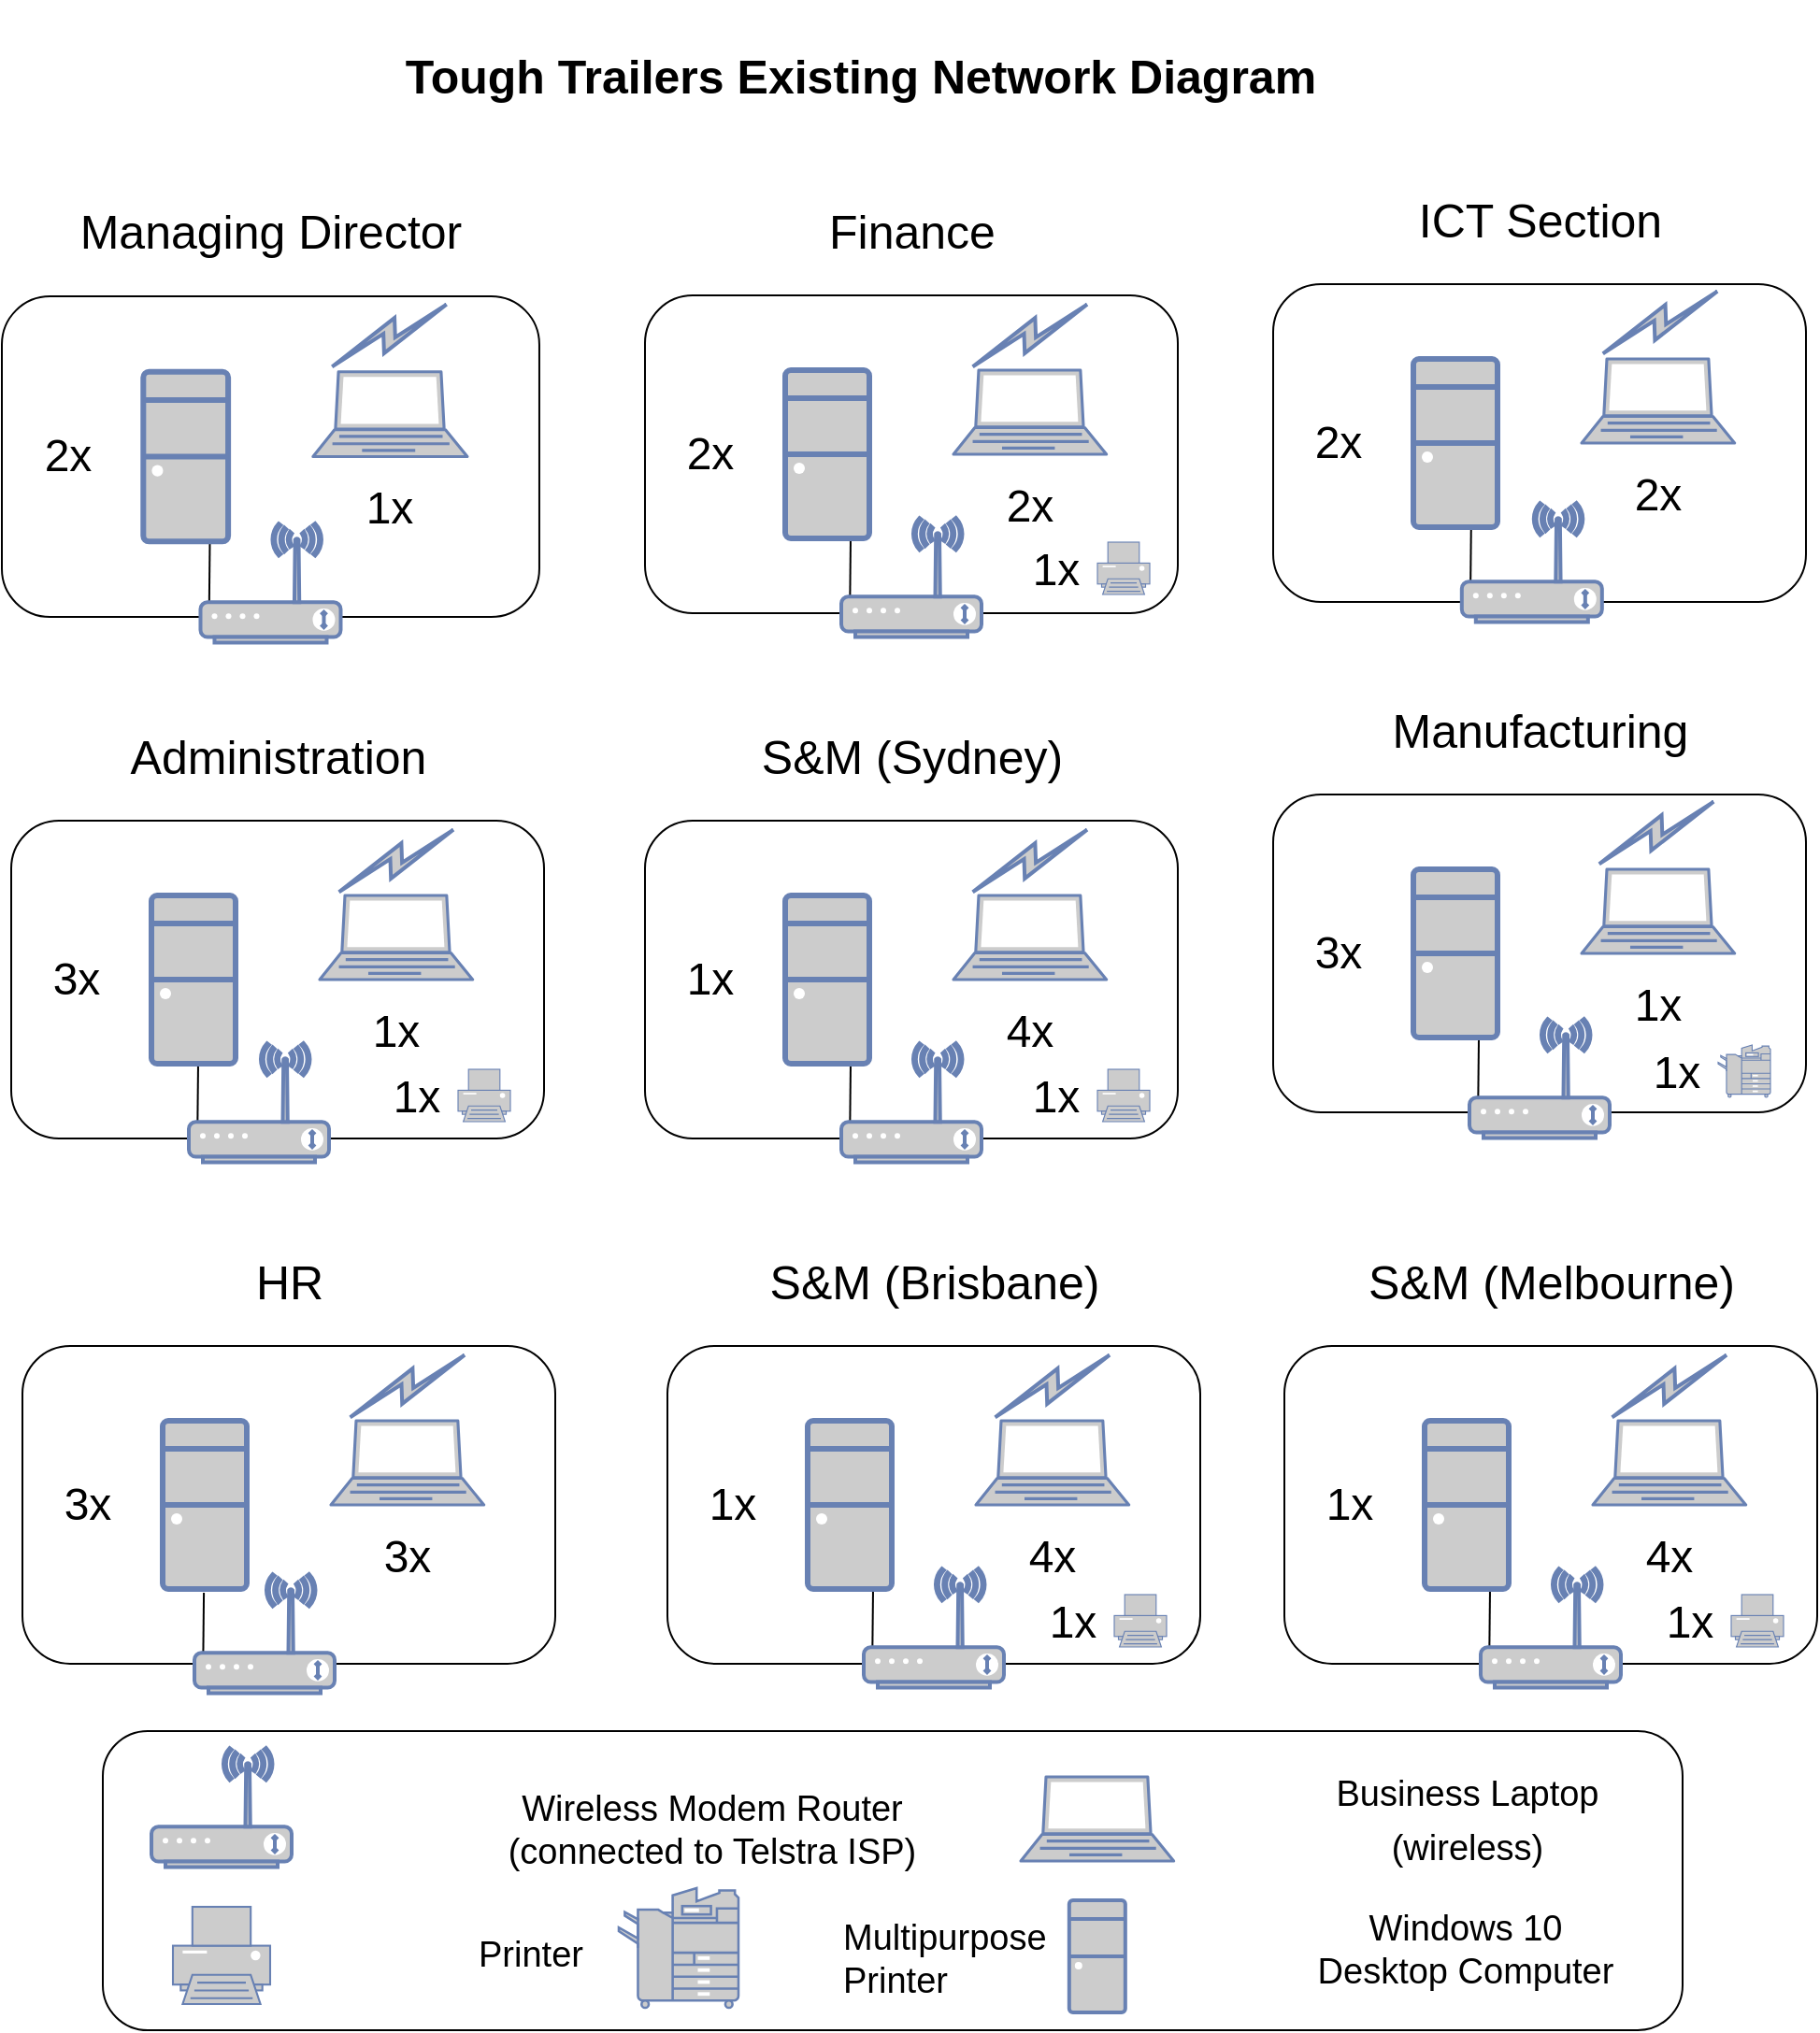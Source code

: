 <mxfile version="20.3.7" type="github">
  <diagram id="6lENHsLfKsi6gzG-csDv" name="Page-1">
    <mxGraphModel dx="1170" dy="746" grid="0" gridSize="10" guides="1" tooltips="1" connect="1" arrows="1" fold="1" page="1" pageScale="1" pageWidth="850" pageHeight="1100" math="0" shadow="0">
      <root>
        <mxCell id="0" />
        <mxCell id="1" parent="0" />
        <mxCell id="FU7Yq_JdQGh8Oxi3G6t7-1" value="&lt;font style=&quot;font-size: 25px;&quot;&gt;&lt;b&gt;&lt;font style=&quot;font-size: 25px;&quot;&gt;Tough Trailers Existing Network Diagram&lt;/font&gt;&lt;/b&gt;&lt;/font&gt;" style="text;html=1;strokeColor=none;fillColor=none;align=center;verticalAlign=middle;whiteSpace=wrap;rounded=0;" vertex="1" parent="1">
          <mxGeometry x="232" y="12" width="511" height="80" as="geometry" />
        </mxCell>
        <mxCell id="FU7Yq_JdQGh8Oxi3G6t7-23" value="" style="group" vertex="1" connectable="0" parent="1">
          <mxGeometry x="28" y="110" width="287.48" height="245.75" as="geometry" />
        </mxCell>
        <mxCell id="FU7Yq_JdQGh8Oxi3G6t7-2" value="" style="rounded=1;whiteSpace=wrap;html=1;fontSize=14;" vertex="1" parent="FU7Yq_JdQGh8Oxi3G6t7-23">
          <mxGeometry y="60.522" width="287.48" height="171.478" as="geometry" />
        </mxCell>
        <mxCell id="FU7Yq_JdQGh8Oxi3G6t7-133" value="" style="html=1;outlineConnect=0;fillColor=#CCCCCC;strokeColor=#6881B3;gradientColor=none;gradientDirection=north;strokeWidth=2;shape=mxgraph.networks.comm_link_edge;html=1;rounded=0;fontFamily=Helvetica;fontSize=19;" edge="1" parent="FU7Yq_JdQGh8Oxi3G6t7-2">
          <mxGeometry width="100" height="100" relative="1" as="geometry">
            <mxPoint x="173.24" y="39.478" as="sourcePoint" />
            <mxPoint x="241.24" y="2.478" as="targetPoint" />
          </mxGeometry>
        </mxCell>
        <mxCell id="FU7Yq_JdQGh8Oxi3G6t7-3" value="&lt;font style=&quot;font-size: 25px;&quot;&gt;Managing Director&lt;/font&gt;" style="text;html=1;strokeColor=none;fillColor=none;align=center;verticalAlign=middle;whiteSpace=wrap;rounded=0;fontSize=14;" vertex="1" parent="FU7Yq_JdQGh8Oxi3G6t7-23">
          <mxGeometry x="37.826" width="211.827" height="50.435" as="geometry" />
        </mxCell>
        <mxCell id="FU7Yq_JdQGh8Oxi3G6t7-15" value="" style="fontColor=#0066CC;verticalAlign=top;verticalLabelPosition=bottom;labelPosition=center;align=center;html=1;outlineConnect=0;fillColor=#CCCCCC;strokeColor=#6881B3;gradientColor=none;gradientDirection=north;strokeWidth=2;shape=mxgraph.networks.laptop;rounded=1;fontSize=24;" vertex="1" parent="FU7Yq_JdQGh8Oxi3G6t7-23">
          <mxGeometry x="166.436" y="100.87" width="82.532" height="45.391" as="geometry" />
        </mxCell>
        <mxCell id="FU7Yq_JdQGh8Oxi3G6t7-18" value="&lt;font style=&quot;font-size: 24px;&quot;&gt;2x&lt;/font&gt;" style="text;html=1;strokeColor=none;fillColor=none;align=center;verticalAlign=middle;whiteSpace=wrap;rounded=0;fontFamily=Helvetica;fontSize=17;" vertex="1" parent="FU7Yq_JdQGh8Oxi3G6t7-23">
          <mxGeometry x="5.044" y="131.13" width="60.522" height="30.261" as="geometry" />
        </mxCell>
        <mxCell id="FU7Yq_JdQGh8Oxi3G6t7-21" value="1x" style="text;html=1;strokeColor=none;fillColor=none;align=center;verticalAlign=middle;whiteSpace=wrap;rounded=0;fontFamily=Helvetica;fontSize=24;" vertex="1" parent="FU7Yq_JdQGh8Oxi3G6t7-23">
          <mxGeometry x="177.441" y="158.87" width="60.522" height="30.261" as="geometry" />
        </mxCell>
        <mxCell id="FU7Yq_JdQGh8Oxi3G6t7-121" value="" style="endArrow=none;html=1;rounded=0;fontFamily=Helvetica;fontSize=19;entryX=0.339;entryY=1.008;entryDx=0;entryDy=0;entryPerimeter=0;" edge="1" parent="FU7Yq_JdQGh8Oxi3G6t7-23">
          <mxGeometry width="50" height="50" relative="1" as="geometry">
            <mxPoint x="111.279" y="189" as="sourcePoint" />
            <mxPoint x="110.855" y="230.36" as="targetPoint" />
          </mxGeometry>
        </mxCell>
        <mxCell id="FU7Yq_JdQGh8Oxi3G6t7-16" value="" style="fontColor=#0066CC;verticalAlign=top;verticalLabelPosition=bottom;labelPosition=center;align=center;html=1;outlineConnect=0;fillColor=#CCCCCC;strokeColor=#6881B3;gradientColor=none;gradientDirection=north;strokeWidth=2;shape=mxgraph.networks.desktop_pc;rounded=1;fontSize=24;" vertex="1" parent="FU7Yq_JdQGh8Oxi3G6t7-23">
          <mxGeometry x="75.653" y="100.87" width="45.392" height="90.783" as="geometry" />
        </mxCell>
        <mxCell id="FU7Yq_JdQGh8Oxi3G6t7-122" value="" style="fontColor=#0066CC;verticalAlign=top;verticalLabelPosition=bottom;labelPosition=center;align=center;html=1;outlineConnect=0;fillColor=#CCCCCC;strokeColor=#6881B3;gradientColor=none;gradientDirection=north;strokeWidth=2;shape=mxgraph.networks.wireless_modem;rounded=1;fontFamily=Helvetica;fontSize=19;" vertex="1" parent="FU7Yq_JdQGh8Oxi3G6t7-23">
          <mxGeometry x="106.24" y="182" width="75" height="63.75" as="geometry" />
        </mxCell>
        <mxCell id="FU7Yq_JdQGh8Oxi3G6t7-24" value="" style="group" vertex="1" connectable="0" parent="1">
          <mxGeometry x="708" y="104" width="285" height="242.75" as="geometry" />
        </mxCell>
        <mxCell id="FU7Yq_JdQGh8Oxi3G6t7-26" value="&lt;font style=&quot;font-size: 25px;&quot;&gt;ICT Section&lt;/font&gt;" style="text;html=1;strokeColor=none;fillColor=none;align=center;verticalAlign=middle;whiteSpace=wrap;rounded=0;fontSize=14;" vertex="1" parent="FU7Yq_JdQGh8Oxi3G6t7-24">
          <mxGeometry x="37.5" width="210" height="50" as="geometry" />
        </mxCell>
        <mxCell id="FU7Yq_JdQGh8Oxi3G6t7-134" value="" style="group" vertex="1" connectable="0" parent="FU7Yq_JdQGh8Oxi3G6t7-24">
          <mxGeometry y="60" width="285" height="180.75" as="geometry" />
        </mxCell>
        <mxCell id="FU7Yq_JdQGh8Oxi3G6t7-25" value="" style="rounded=1;whiteSpace=wrap;html=1;fontSize=14;" vertex="1" parent="FU7Yq_JdQGh8Oxi3G6t7-134">
          <mxGeometry width="285" height="170" as="geometry" />
        </mxCell>
        <mxCell id="FU7Yq_JdQGh8Oxi3G6t7-128" value="" style="html=1;outlineConnect=0;fillColor=#CCCCCC;strokeColor=#6881B3;gradientColor=none;gradientDirection=north;strokeWidth=2;shape=mxgraph.networks.comm_link_edge;html=1;rounded=0;fontFamily=Helvetica;fontSize=19;" edge="1" parent="FU7Yq_JdQGh8Oxi3G6t7-25">
          <mxGeometry width="100" height="100" relative="1" as="geometry">
            <mxPoint x="173.0" y="39" as="sourcePoint" />
            <mxPoint x="241.0" y="2" as="targetPoint" />
          </mxGeometry>
        </mxCell>
        <mxCell id="FU7Yq_JdQGh8Oxi3G6t7-27" value="" style="fontColor=#0066CC;verticalAlign=top;verticalLabelPosition=bottom;labelPosition=center;align=center;html=1;outlineConnect=0;fillColor=#CCCCCC;strokeColor=#6881B3;gradientColor=none;gradientDirection=north;strokeWidth=2;shape=mxgraph.networks.laptop;rounded=1;fontSize=24;" vertex="1" parent="FU7Yq_JdQGh8Oxi3G6t7-134">
          <mxGeometry x="165.0" y="40" width="81.82" height="45" as="geometry" />
        </mxCell>
        <mxCell id="FU7Yq_JdQGh8Oxi3G6t7-29" value="&lt;font style=&quot;font-size: 24px;&quot;&gt;2x&lt;/font&gt;" style="text;html=1;strokeColor=none;fillColor=none;align=center;verticalAlign=middle;whiteSpace=wrap;rounded=0;fontFamily=Helvetica;fontSize=17;" vertex="1" parent="FU7Yq_JdQGh8Oxi3G6t7-134">
          <mxGeometry x="5" y="70" width="60" height="30" as="geometry" />
        </mxCell>
        <mxCell id="FU7Yq_JdQGh8Oxi3G6t7-30" value="2x" style="text;html=1;strokeColor=none;fillColor=none;align=center;verticalAlign=middle;whiteSpace=wrap;rounded=0;fontFamily=Helvetica;fontSize=24;" vertex="1" parent="FU7Yq_JdQGh8Oxi3G6t7-134">
          <mxGeometry x="175.91" y="97.5" width="60" height="30" as="geometry" />
        </mxCell>
        <mxCell id="FU7Yq_JdQGh8Oxi3G6t7-119" value="" style="endArrow=none;html=1;rounded=0;fontFamily=Helvetica;fontSize=19;entryX=0.339;entryY=1.008;entryDx=0;entryDy=0;entryPerimeter=0;" edge="1" parent="FU7Yq_JdQGh8Oxi3G6t7-134">
          <mxGeometry width="50" height="50" relative="1" as="geometry">
            <mxPoint x="105.949" y="124" as="sourcePoint" />
            <mxPoint x="105.525" y="165.36" as="targetPoint" />
          </mxGeometry>
        </mxCell>
        <mxCell id="FU7Yq_JdQGh8Oxi3G6t7-120" value="" style="fontColor=#0066CC;verticalAlign=top;verticalLabelPosition=bottom;labelPosition=center;align=center;html=1;outlineConnect=0;fillColor=#CCCCCC;strokeColor=#6881B3;gradientColor=none;gradientDirection=north;strokeWidth=2;shape=mxgraph.networks.wireless_modem;rounded=1;fontFamily=Helvetica;fontSize=19;" vertex="1" parent="FU7Yq_JdQGh8Oxi3G6t7-134">
          <mxGeometry x="100.91" y="117" width="75" height="63.75" as="geometry" />
        </mxCell>
        <mxCell id="FU7Yq_JdQGh8Oxi3G6t7-28" value="" style="fontColor=#0066CC;verticalAlign=top;verticalLabelPosition=bottom;labelPosition=center;align=center;html=1;outlineConnect=0;fillColor=#CCCCCC;strokeColor=#6881B3;gradientColor=none;gradientDirection=north;strokeWidth=2;shape=mxgraph.networks.desktop_pc;rounded=1;fontSize=24;" vertex="1" parent="FU7Yq_JdQGh8Oxi3G6t7-134">
          <mxGeometry x="75" y="40" width="45" height="90" as="geometry" />
        </mxCell>
        <mxCell id="FU7Yq_JdQGh8Oxi3G6t7-31" value="" style="group" vertex="1" connectable="0" parent="1">
          <mxGeometry x="33" y="391" width="285" height="242.75" as="geometry" />
        </mxCell>
        <mxCell id="FU7Yq_JdQGh8Oxi3G6t7-32" value="" style="rounded=1;whiteSpace=wrap;html=1;fontSize=14;" vertex="1" parent="FU7Yq_JdQGh8Oxi3G6t7-31">
          <mxGeometry y="60" width="285" height="170" as="geometry" />
        </mxCell>
        <mxCell id="FU7Yq_JdQGh8Oxi3G6t7-33" value="&lt;font style=&quot;font-size: 25px;&quot;&gt;Administration&lt;/font&gt;" style="text;html=1;strokeColor=none;fillColor=none;align=center;verticalAlign=middle;whiteSpace=wrap;rounded=0;fontSize=14;" vertex="1" parent="FU7Yq_JdQGh8Oxi3G6t7-31">
          <mxGeometry x="37.5" width="210" height="50" as="geometry" />
        </mxCell>
        <mxCell id="FU7Yq_JdQGh8Oxi3G6t7-34" value="" style="fontColor=#0066CC;verticalAlign=top;verticalLabelPosition=bottom;labelPosition=center;align=center;html=1;outlineConnect=0;fillColor=#CCCCCC;strokeColor=#6881B3;gradientColor=none;gradientDirection=north;strokeWidth=2;shape=mxgraph.networks.laptop;rounded=1;fontSize=24;" vertex="1" parent="FU7Yq_JdQGh8Oxi3G6t7-31">
          <mxGeometry x="165.0" y="100" width="81.82" height="45" as="geometry" />
        </mxCell>
        <mxCell id="FU7Yq_JdQGh8Oxi3G6t7-36" value="&lt;font style=&quot;font-size: 24px;&quot;&gt;3x&lt;/font&gt;" style="text;html=1;strokeColor=none;fillColor=none;align=center;verticalAlign=middle;whiteSpace=wrap;rounded=0;fontFamily=Helvetica;fontSize=17;" vertex="1" parent="FU7Yq_JdQGh8Oxi3G6t7-31">
          <mxGeometry x="5" y="130" width="60" height="30" as="geometry" />
        </mxCell>
        <mxCell id="FU7Yq_JdQGh8Oxi3G6t7-37" value="1x" style="text;html=1;strokeColor=none;fillColor=none;align=center;verticalAlign=middle;whiteSpace=wrap;rounded=0;fontFamily=Helvetica;fontSize=24;" vertex="1" parent="FU7Yq_JdQGh8Oxi3G6t7-31">
          <mxGeometry x="175.91" y="157.5" width="60" height="30" as="geometry" />
        </mxCell>
        <mxCell id="FU7Yq_JdQGh8Oxi3G6t7-113" value="" style="endArrow=none;html=1;rounded=0;fontFamily=Helvetica;fontSize=19;entryX=0.339;entryY=1.008;entryDx=0;entryDy=0;entryPerimeter=0;" edge="1" parent="FU7Yq_JdQGh8Oxi3G6t7-31">
          <mxGeometry width="50" height="50" relative="1" as="geometry">
            <mxPoint x="100.039" y="186" as="sourcePoint" />
            <mxPoint x="99.615" y="227.36" as="targetPoint" />
          </mxGeometry>
        </mxCell>
        <mxCell id="FU7Yq_JdQGh8Oxi3G6t7-114" value="" style="fontColor=#0066CC;verticalAlign=top;verticalLabelPosition=bottom;labelPosition=center;align=center;html=1;outlineConnect=0;fillColor=#CCCCCC;strokeColor=#6881B3;gradientColor=none;gradientDirection=north;strokeWidth=2;shape=mxgraph.networks.wireless_modem;rounded=1;fontFamily=Helvetica;fontSize=19;" vertex="1" parent="FU7Yq_JdQGh8Oxi3G6t7-31">
          <mxGeometry x="95" y="179" width="75" height="63.75" as="geometry" />
        </mxCell>
        <mxCell id="FU7Yq_JdQGh8Oxi3G6t7-35" value="" style="fontColor=#0066CC;verticalAlign=top;verticalLabelPosition=bottom;labelPosition=center;align=center;html=1;outlineConnect=0;fillColor=#CCCCCC;strokeColor=#6881B3;gradientColor=none;gradientDirection=north;strokeWidth=2;shape=mxgraph.networks.desktop_pc;rounded=1;fontSize=24;" vertex="1" parent="FU7Yq_JdQGh8Oxi3G6t7-31">
          <mxGeometry x="75" y="100" width="45" height="90" as="geometry" />
        </mxCell>
        <mxCell id="FU7Yq_JdQGh8Oxi3G6t7-124" value="" style="html=1;outlineConnect=0;fillColor=#CCCCCC;strokeColor=#6881B3;gradientColor=none;gradientDirection=north;strokeWidth=2;shape=mxgraph.networks.comm_link_edge;html=1;rounded=0;fontFamily=Helvetica;fontSize=19;" edge="1" parent="FU7Yq_JdQGh8Oxi3G6t7-31">
          <mxGeometry width="100" height="100" relative="1" as="geometry">
            <mxPoint x="171.91" y="100" as="sourcePoint" />
            <mxPoint x="239.91" y="63" as="targetPoint" />
          </mxGeometry>
        </mxCell>
        <mxCell id="FU7Yq_JdQGh8Oxi3G6t7-209" value="" style="fontColor=#0066CC;verticalAlign=top;verticalLabelPosition=bottom;labelPosition=center;align=center;html=1;outlineConnect=0;fillColor=#CCCCCC;strokeColor=#6881B3;gradientColor=none;gradientDirection=north;strokeWidth=2;shape=mxgraph.networks.printer;rounded=1;fontFamily=Helvetica;fontSize=19;" vertex="1" parent="FU7Yq_JdQGh8Oxi3G6t7-31">
          <mxGeometry x="239" y="193" width="28" height="28" as="geometry" />
        </mxCell>
        <mxCell id="FU7Yq_JdQGh8Oxi3G6t7-210" value="1x" style="text;html=1;strokeColor=none;fillColor=none;align=center;verticalAlign=middle;whiteSpace=wrap;rounded=0;fontFamily=Helvetica;fontSize=24;" vertex="1" parent="FU7Yq_JdQGh8Oxi3G6t7-31">
          <mxGeometry x="187" y="193" width="60" height="30" as="geometry" />
        </mxCell>
        <mxCell id="FU7Yq_JdQGh8Oxi3G6t7-38" value="" style="group" vertex="1" connectable="0" parent="1">
          <mxGeometry x="708" y="377" width="285" height="243.75" as="geometry" />
        </mxCell>
        <mxCell id="FU7Yq_JdQGh8Oxi3G6t7-39" value="" style="rounded=1;whiteSpace=wrap;html=1;fontSize=14;" vertex="1" parent="FU7Yq_JdQGh8Oxi3G6t7-38">
          <mxGeometry y="60" width="285" height="170" as="geometry" />
        </mxCell>
        <mxCell id="FU7Yq_JdQGh8Oxi3G6t7-126" value="" style="html=1;outlineConnect=0;fillColor=#CCCCCC;strokeColor=#6881B3;gradientColor=none;gradientDirection=north;strokeWidth=2;shape=mxgraph.networks.comm_link_edge;html=1;rounded=0;fontFamily=Helvetica;fontSize=19;" edge="1" parent="FU7Yq_JdQGh8Oxi3G6t7-39">
          <mxGeometry width="100" height="100" relative="1" as="geometry">
            <mxPoint x="171.0" y="39" as="sourcePoint" />
            <mxPoint x="239.0" y="2" as="targetPoint" />
          </mxGeometry>
        </mxCell>
        <mxCell id="FU7Yq_JdQGh8Oxi3G6t7-211" value="" style="fontColor=#0066CC;verticalAlign=top;verticalLabelPosition=bottom;labelPosition=center;align=center;html=1;outlineConnect=0;fillColor=#CCCCCC;strokeColor=#6881B3;gradientColor=none;gradientDirection=north;strokeWidth=2;shape=mxgraph.networks.copier;rounded=1;fontFamily=Helvetica;fontSize=19;" vertex="1" parent="FU7Yq_JdQGh8Oxi3G6t7-39">
          <mxGeometry x="238" y="134" width="28" height="28" as="geometry" />
        </mxCell>
        <mxCell id="FU7Yq_JdQGh8Oxi3G6t7-212" value="1x" style="text;html=1;strokeColor=none;fillColor=none;align=center;verticalAlign=middle;whiteSpace=wrap;rounded=0;fontFamily=Helvetica;fontSize=24;" vertex="1" parent="FU7Yq_JdQGh8Oxi3G6t7-39">
          <mxGeometry x="186" y="134" width="60" height="30" as="geometry" />
        </mxCell>
        <mxCell id="FU7Yq_JdQGh8Oxi3G6t7-40" value="&lt;font style=&quot;font-size: 25px;&quot;&gt;Manufacturing&lt;/font&gt;" style="text;html=1;strokeColor=none;fillColor=none;align=center;verticalAlign=middle;whiteSpace=wrap;rounded=0;fontSize=14;" vertex="1" parent="FU7Yq_JdQGh8Oxi3G6t7-38">
          <mxGeometry x="37.5" width="210" height="50" as="geometry" />
        </mxCell>
        <mxCell id="FU7Yq_JdQGh8Oxi3G6t7-41" value="" style="fontColor=#0066CC;verticalAlign=top;verticalLabelPosition=bottom;labelPosition=center;align=center;html=1;outlineConnect=0;fillColor=#CCCCCC;strokeColor=#6881B3;gradientColor=none;gradientDirection=north;strokeWidth=2;shape=mxgraph.networks.laptop;rounded=1;fontSize=24;" vertex="1" parent="FU7Yq_JdQGh8Oxi3G6t7-38">
          <mxGeometry x="165.0" y="100" width="81.82" height="45" as="geometry" />
        </mxCell>
        <mxCell id="FU7Yq_JdQGh8Oxi3G6t7-43" value="&lt;font style=&quot;font-size: 24px;&quot;&gt;3x&lt;/font&gt;" style="text;html=1;strokeColor=none;fillColor=none;align=center;verticalAlign=middle;whiteSpace=wrap;rounded=0;fontFamily=Helvetica;fontSize=17;" vertex="1" parent="FU7Yq_JdQGh8Oxi3G6t7-38">
          <mxGeometry x="5" y="130" width="60" height="30" as="geometry" />
        </mxCell>
        <mxCell id="FU7Yq_JdQGh8Oxi3G6t7-44" value="1x" style="text;html=1;strokeColor=none;fillColor=none;align=center;verticalAlign=middle;whiteSpace=wrap;rounded=0;fontFamily=Helvetica;fontSize=24;" vertex="1" parent="FU7Yq_JdQGh8Oxi3G6t7-38">
          <mxGeometry x="175.91" y="157.5" width="60" height="30" as="geometry" />
        </mxCell>
        <mxCell id="FU7Yq_JdQGh8Oxi3G6t7-117" value="" style="endArrow=none;html=1;rounded=0;fontFamily=Helvetica;fontSize=19;entryX=0.339;entryY=1.008;entryDx=0;entryDy=0;entryPerimeter=0;" edge="1" parent="FU7Yq_JdQGh8Oxi3G6t7-38">
          <mxGeometry width="50" height="50" relative="1" as="geometry">
            <mxPoint x="110.039" y="187" as="sourcePoint" />
            <mxPoint x="109.615" y="228.36" as="targetPoint" />
          </mxGeometry>
        </mxCell>
        <mxCell id="FU7Yq_JdQGh8Oxi3G6t7-118" value="" style="fontColor=#0066CC;verticalAlign=top;verticalLabelPosition=bottom;labelPosition=center;align=center;html=1;outlineConnect=0;fillColor=#CCCCCC;strokeColor=#6881B3;gradientColor=none;gradientDirection=north;strokeWidth=2;shape=mxgraph.networks.wireless_modem;rounded=1;fontFamily=Helvetica;fontSize=19;" vertex="1" parent="FU7Yq_JdQGh8Oxi3G6t7-38">
          <mxGeometry x="105" y="180" width="75" height="63.75" as="geometry" />
        </mxCell>
        <mxCell id="FU7Yq_JdQGh8Oxi3G6t7-42" value="" style="fontColor=#0066CC;verticalAlign=top;verticalLabelPosition=bottom;labelPosition=center;align=center;html=1;outlineConnect=0;fillColor=#CCCCCC;strokeColor=#6881B3;gradientColor=none;gradientDirection=north;strokeWidth=2;shape=mxgraph.networks.desktop_pc;rounded=1;fontSize=24;" vertex="1" parent="FU7Yq_JdQGh8Oxi3G6t7-38">
          <mxGeometry x="75" y="100" width="45" height="90" as="geometry" />
        </mxCell>
        <mxCell id="FU7Yq_JdQGh8Oxi3G6t7-52" value="" style="group" vertex="1" connectable="0" parent="1">
          <mxGeometry x="384" y="672" width="285" height="242.75" as="geometry" />
        </mxCell>
        <mxCell id="FU7Yq_JdQGh8Oxi3G6t7-53" value="" style="rounded=1;whiteSpace=wrap;html=1;fontSize=14;" vertex="1" parent="FU7Yq_JdQGh8Oxi3G6t7-52">
          <mxGeometry y="60" width="285" height="170" as="geometry" />
        </mxCell>
        <mxCell id="FU7Yq_JdQGh8Oxi3G6t7-54" value="&lt;div&gt;&lt;font style=&quot;font-size: 25px;&quot;&gt;S&amp;amp;M (Brisbane)&lt;br&gt;&lt;/font&gt;&lt;/div&gt;" style="text;html=1;strokeColor=none;fillColor=none;align=center;verticalAlign=middle;whiteSpace=wrap;rounded=0;fontSize=14;" vertex="1" parent="FU7Yq_JdQGh8Oxi3G6t7-52">
          <mxGeometry x="37.5" width="210" height="50" as="geometry" />
        </mxCell>
        <mxCell id="FU7Yq_JdQGh8Oxi3G6t7-115" value="" style="endArrow=none;html=1;rounded=0;fontFamily=Helvetica;fontSize=19;entryX=0.339;entryY=1.008;entryDx=0;entryDy=0;entryPerimeter=0;" edge="1" parent="FU7Yq_JdQGh8Oxi3G6t7-52">
          <mxGeometry width="50" height="50" relative="1" as="geometry">
            <mxPoint x="110.039" y="186" as="sourcePoint" />
            <mxPoint x="109.615" y="227.36" as="targetPoint" />
          </mxGeometry>
        </mxCell>
        <mxCell id="FU7Yq_JdQGh8Oxi3G6t7-135" value="" style="group" vertex="1" connectable="0" parent="FU7Yq_JdQGh8Oxi3G6t7-52">
          <mxGeometry x="5" y="63" width="241.82" height="179.75" as="geometry" />
        </mxCell>
        <mxCell id="FU7Yq_JdQGh8Oxi3G6t7-55" value="" style="fontColor=#0066CC;verticalAlign=top;verticalLabelPosition=bottom;labelPosition=center;align=center;html=1;outlineConnect=0;fillColor=#CCCCCC;strokeColor=#6881B3;gradientColor=none;gradientDirection=north;strokeWidth=2;shape=mxgraph.networks.laptop;rounded=1;fontSize=24;" vertex="1" parent="FU7Yq_JdQGh8Oxi3G6t7-135">
          <mxGeometry x="160.0" y="37" width="81.82" height="45" as="geometry" />
        </mxCell>
        <mxCell id="FU7Yq_JdQGh8Oxi3G6t7-57" value="&lt;font style=&quot;font-size: 24px;&quot;&gt;1x&lt;/font&gt;" style="text;html=1;strokeColor=none;fillColor=none;align=center;verticalAlign=middle;whiteSpace=wrap;rounded=0;fontFamily=Helvetica;fontSize=17;" vertex="1" parent="FU7Yq_JdQGh8Oxi3G6t7-135">
          <mxGeometry y="67" width="60" height="30" as="geometry" />
        </mxCell>
        <mxCell id="FU7Yq_JdQGh8Oxi3G6t7-58" value="4x" style="text;html=1;strokeColor=none;fillColor=none;align=center;verticalAlign=middle;whiteSpace=wrap;rounded=0;fontFamily=Helvetica;fontSize=24;" vertex="1" parent="FU7Yq_JdQGh8Oxi3G6t7-135">
          <mxGeometry x="170.91" y="94.5" width="60" height="30" as="geometry" />
        </mxCell>
        <mxCell id="FU7Yq_JdQGh8Oxi3G6t7-72" value="" style="html=1;outlineConnect=0;fillColor=#CCCCCC;strokeColor=#6881B3;gradientColor=none;gradientDirection=north;strokeWidth=2;shape=mxgraph.networks.comm_link_edge;html=1;rounded=0;fontFamily=Helvetica;fontSize=19;" edge="1" parent="FU7Yq_JdQGh8Oxi3G6t7-135">
          <mxGeometry width="100" height="100" relative="1" as="geometry">
            <mxPoint x="166.91" y="37" as="sourcePoint" />
            <mxPoint x="234.91" as="targetPoint" />
          </mxGeometry>
        </mxCell>
        <mxCell id="FU7Yq_JdQGh8Oxi3G6t7-116" value="" style="fontColor=#0066CC;verticalAlign=top;verticalLabelPosition=bottom;labelPosition=center;align=center;html=1;outlineConnect=0;fillColor=#CCCCCC;strokeColor=#6881B3;gradientColor=none;gradientDirection=north;strokeWidth=2;shape=mxgraph.networks.wireless_modem;rounded=1;fontFamily=Helvetica;fontSize=19;" vertex="1" parent="FU7Yq_JdQGh8Oxi3G6t7-135">
          <mxGeometry x="100" y="116" width="75" height="63.75" as="geometry" />
        </mxCell>
        <mxCell id="FU7Yq_JdQGh8Oxi3G6t7-56" value="" style="fontColor=#0066CC;verticalAlign=top;verticalLabelPosition=bottom;labelPosition=center;align=center;html=1;outlineConnect=0;fillColor=#CCCCCC;strokeColor=#6881B3;gradientColor=none;gradientDirection=north;strokeWidth=2;shape=mxgraph.networks.desktop_pc;rounded=1;fontSize=24;" vertex="1" parent="FU7Yq_JdQGh8Oxi3G6t7-135">
          <mxGeometry x="70" y="37" width="45" height="90" as="geometry" />
        </mxCell>
        <mxCell id="FU7Yq_JdQGh8Oxi3G6t7-77" value="" style="group" vertex="1" connectable="0" parent="1">
          <mxGeometry x="39" y="672" width="285" height="245.75" as="geometry" />
        </mxCell>
        <mxCell id="FU7Yq_JdQGh8Oxi3G6t7-45" value="" style="group" vertex="1" connectable="0" parent="FU7Yq_JdQGh8Oxi3G6t7-77">
          <mxGeometry width="285" height="230" as="geometry" />
        </mxCell>
        <mxCell id="FU7Yq_JdQGh8Oxi3G6t7-81" value="" style="group" vertex="1" connectable="0" parent="FU7Yq_JdQGh8Oxi3G6t7-45">
          <mxGeometry y="60" width="285" height="170" as="geometry" />
        </mxCell>
        <mxCell id="FU7Yq_JdQGh8Oxi3G6t7-78" value="" style="group" vertex="1" connectable="0" parent="FU7Yq_JdQGh8Oxi3G6t7-81">
          <mxGeometry width="285" height="170" as="geometry" />
        </mxCell>
        <mxCell id="FU7Yq_JdQGh8Oxi3G6t7-46" value="" style="rounded=1;whiteSpace=wrap;html=1;fontSize=14;" vertex="1" parent="FU7Yq_JdQGh8Oxi3G6t7-78">
          <mxGeometry width="285" height="170" as="geometry" />
        </mxCell>
        <mxCell id="FU7Yq_JdQGh8Oxi3G6t7-140" value="" style="endArrow=none;html=1;rounded=0;fontFamily=Helvetica;fontSize=19;entryX=0.339;entryY=1.008;entryDx=0;entryDy=0;entryPerimeter=0;" edge="1" parent="FU7Yq_JdQGh8Oxi3G6t7-46">
          <mxGeometry width="50" height="50" relative="1" as="geometry">
            <mxPoint x="97.039" y="132.0" as="sourcePoint" />
            <mxPoint x="96.615" y="173.36" as="targetPoint" />
          </mxGeometry>
        </mxCell>
        <mxCell id="FU7Yq_JdQGh8Oxi3G6t7-80" value="" style="group" vertex="1" connectable="0" parent="FU7Yq_JdQGh8Oxi3G6t7-81">
          <mxGeometry x="165.0" y="3" width="81.82" height="82" as="geometry" />
        </mxCell>
        <mxCell id="FU7Yq_JdQGh8Oxi3G6t7-48" value="" style="fontColor=#0066CC;verticalAlign=top;verticalLabelPosition=bottom;labelPosition=center;align=center;html=1;outlineConnect=0;fillColor=#CCCCCC;strokeColor=#6881B3;gradientColor=none;gradientDirection=north;strokeWidth=2;shape=mxgraph.networks.laptop;rounded=1;fontSize=24;" vertex="1" parent="FU7Yq_JdQGh8Oxi3G6t7-80">
          <mxGeometry y="37" width="81.82" height="45" as="geometry" />
        </mxCell>
        <mxCell id="FU7Yq_JdQGh8Oxi3G6t7-74" value="" style="html=1;outlineConnect=0;fillColor=#CCCCCC;strokeColor=#6881B3;gradientColor=none;gradientDirection=north;strokeWidth=2;shape=mxgraph.networks.comm_link_edge;html=1;rounded=0;fontFamily=Helvetica;fontSize=19;" edge="1" parent="FU7Yq_JdQGh8Oxi3G6t7-80">
          <mxGeometry width="100" height="100" relative="1" as="geometry">
            <mxPoint x="6.91" y="37" as="sourcePoint" />
            <mxPoint x="74.91" as="targetPoint" />
          </mxGeometry>
        </mxCell>
        <mxCell id="FU7Yq_JdQGh8Oxi3G6t7-47" value="&lt;font style=&quot;font-size: 25px;&quot;&gt;HR&lt;/font&gt;" style="text;html=1;strokeColor=none;fillColor=none;align=center;verticalAlign=middle;whiteSpace=wrap;rounded=0;fontSize=14;" vertex="1" parent="FU7Yq_JdQGh8Oxi3G6t7-45">
          <mxGeometry x="37.5" width="210" height="50" as="geometry" />
        </mxCell>
        <mxCell id="FU7Yq_JdQGh8Oxi3G6t7-49" value="" style="fontColor=#0066CC;verticalAlign=top;verticalLabelPosition=bottom;labelPosition=center;align=center;html=1;outlineConnect=0;fillColor=#CCCCCC;strokeColor=#6881B3;gradientColor=none;gradientDirection=north;strokeWidth=2;shape=mxgraph.networks.desktop_pc;rounded=1;fontSize=24;" vertex="1" parent="FU7Yq_JdQGh8Oxi3G6t7-45">
          <mxGeometry x="75" y="100" width="45" height="90" as="geometry" />
        </mxCell>
        <mxCell id="FU7Yq_JdQGh8Oxi3G6t7-50" value="&lt;font style=&quot;font-size: 24px;&quot;&gt;3x&lt;/font&gt;" style="text;html=1;strokeColor=none;fillColor=none;align=center;verticalAlign=middle;whiteSpace=wrap;rounded=0;fontFamily=Helvetica;fontSize=17;" vertex="1" parent="FU7Yq_JdQGh8Oxi3G6t7-45">
          <mxGeometry x="5" y="130" width="60" height="30" as="geometry" />
        </mxCell>
        <mxCell id="FU7Yq_JdQGh8Oxi3G6t7-51" value="3x" style="text;html=1;strokeColor=none;fillColor=none;align=center;verticalAlign=middle;whiteSpace=wrap;rounded=0;fontFamily=Helvetica;fontSize=24;" vertex="1" parent="FU7Yq_JdQGh8Oxi3G6t7-45">
          <mxGeometry x="175.91" y="157.5" width="60" height="30" as="geometry" />
        </mxCell>
        <mxCell id="FU7Yq_JdQGh8Oxi3G6t7-62" value="" style="fontColor=#0066CC;verticalAlign=top;verticalLabelPosition=bottom;labelPosition=center;align=center;html=1;outlineConnect=0;fillColor=#CCCCCC;strokeColor=#6881B3;gradientColor=none;gradientDirection=north;strokeWidth=2;shape=mxgraph.networks.wireless_modem;rounded=1;fontFamily=Helvetica;fontSize=19;" vertex="1" parent="FU7Yq_JdQGh8Oxi3G6t7-77">
          <mxGeometry x="92" y="182" width="75" height="63.75" as="geometry" />
        </mxCell>
        <mxCell id="FU7Yq_JdQGh8Oxi3G6t7-162" value="" style="group" vertex="1" connectable="0" parent="1">
          <mxGeometry x="714" y="672" width="285" height="242.75" as="geometry" />
        </mxCell>
        <mxCell id="FU7Yq_JdQGh8Oxi3G6t7-163" value="" style="rounded=1;whiteSpace=wrap;html=1;fontSize=14;" vertex="1" parent="FU7Yq_JdQGh8Oxi3G6t7-162">
          <mxGeometry y="60" width="285" height="170" as="geometry" />
        </mxCell>
        <mxCell id="FU7Yq_JdQGh8Oxi3G6t7-165" value="&lt;font style=&quot;font-size: 25px;&quot;&gt;S&amp;amp;M (Melbourne)&lt;/font&gt;" style="text;html=1;strokeColor=none;fillColor=none;align=center;verticalAlign=middle;whiteSpace=wrap;rounded=0;fontSize=14;" vertex="1" parent="FU7Yq_JdQGh8Oxi3G6t7-162">
          <mxGeometry x="37.5" width="210" height="50" as="geometry" />
        </mxCell>
        <mxCell id="FU7Yq_JdQGh8Oxi3G6t7-166" value="" style="endArrow=none;html=1;rounded=0;fontFamily=Helvetica;fontSize=19;entryX=0.339;entryY=1.008;entryDx=0;entryDy=0;entryPerimeter=0;" edge="1" parent="FU7Yq_JdQGh8Oxi3G6t7-162">
          <mxGeometry width="50" height="50" relative="1" as="geometry">
            <mxPoint x="110.039" y="186" as="sourcePoint" />
            <mxPoint x="109.615" y="227.36" as="targetPoint" />
          </mxGeometry>
        </mxCell>
        <mxCell id="FU7Yq_JdQGh8Oxi3G6t7-167" value="" style="group" vertex="1" connectable="0" parent="FU7Yq_JdQGh8Oxi3G6t7-162">
          <mxGeometry x="5" y="63" width="268" height="179.75" as="geometry" />
        </mxCell>
        <mxCell id="FU7Yq_JdQGh8Oxi3G6t7-168" value="" style="fontColor=#0066CC;verticalAlign=top;verticalLabelPosition=bottom;labelPosition=center;align=center;html=1;outlineConnect=0;fillColor=#CCCCCC;strokeColor=#6881B3;gradientColor=none;gradientDirection=north;strokeWidth=2;shape=mxgraph.networks.laptop;rounded=1;fontSize=24;" vertex="1" parent="FU7Yq_JdQGh8Oxi3G6t7-167">
          <mxGeometry x="160.0" y="37" width="81.82" height="45" as="geometry" />
        </mxCell>
        <mxCell id="FU7Yq_JdQGh8Oxi3G6t7-169" value="&lt;font style=&quot;font-size: 24px;&quot;&gt;1x&lt;/font&gt;" style="text;html=1;strokeColor=none;fillColor=none;align=center;verticalAlign=middle;whiteSpace=wrap;rounded=0;fontFamily=Helvetica;fontSize=17;" vertex="1" parent="FU7Yq_JdQGh8Oxi3G6t7-167">
          <mxGeometry y="67" width="60" height="30" as="geometry" />
        </mxCell>
        <mxCell id="FU7Yq_JdQGh8Oxi3G6t7-170" value="4x" style="text;html=1;strokeColor=none;fillColor=none;align=center;verticalAlign=middle;whiteSpace=wrap;rounded=0;fontFamily=Helvetica;fontSize=24;" vertex="1" parent="FU7Yq_JdQGh8Oxi3G6t7-167">
          <mxGeometry x="170.91" y="94.5" width="60" height="30" as="geometry" />
        </mxCell>
        <mxCell id="FU7Yq_JdQGh8Oxi3G6t7-171" value="" style="html=1;outlineConnect=0;fillColor=#CCCCCC;strokeColor=#6881B3;gradientColor=none;gradientDirection=north;strokeWidth=2;shape=mxgraph.networks.comm_link_edge;html=1;rounded=0;fontFamily=Helvetica;fontSize=19;" edge="1" parent="FU7Yq_JdQGh8Oxi3G6t7-167">
          <mxGeometry width="100" height="100" relative="1" as="geometry">
            <mxPoint x="166.91" y="37" as="sourcePoint" />
            <mxPoint x="234.91" as="targetPoint" />
          </mxGeometry>
        </mxCell>
        <mxCell id="FU7Yq_JdQGh8Oxi3G6t7-172" value="" style="fontColor=#0066CC;verticalAlign=top;verticalLabelPosition=bottom;labelPosition=center;align=center;html=1;outlineConnect=0;fillColor=#CCCCCC;strokeColor=#6881B3;gradientColor=none;gradientDirection=north;strokeWidth=2;shape=mxgraph.networks.wireless_modem;rounded=1;fontFamily=Helvetica;fontSize=19;" vertex="1" parent="FU7Yq_JdQGh8Oxi3G6t7-167">
          <mxGeometry x="100" y="116" width="75" height="63.75" as="geometry" />
        </mxCell>
        <mxCell id="FU7Yq_JdQGh8Oxi3G6t7-173" value="" style="fontColor=#0066CC;verticalAlign=top;verticalLabelPosition=bottom;labelPosition=center;align=center;html=1;outlineConnect=0;fillColor=#CCCCCC;strokeColor=#6881B3;gradientColor=none;gradientDirection=north;strokeWidth=2;shape=mxgraph.networks.desktop_pc;rounded=1;fontSize=24;" vertex="1" parent="FU7Yq_JdQGh8Oxi3G6t7-167">
          <mxGeometry x="70" y="37" width="45" height="90" as="geometry" />
        </mxCell>
        <mxCell id="FU7Yq_JdQGh8Oxi3G6t7-190" value="" style="fontColor=#0066CC;verticalAlign=top;verticalLabelPosition=bottom;labelPosition=center;align=center;html=1;outlineConnect=0;fillColor=#CCCCCC;strokeColor=#6881B3;gradientColor=none;gradientDirection=north;strokeWidth=2;shape=mxgraph.networks.printer;rounded=1;fontFamily=Helvetica;fontSize=19;" vertex="1" parent="FU7Yq_JdQGh8Oxi3G6t7-162">
          <mxGeometry x="239" y="193" width="28" height="28" as="geometry" />
        </mxCell>
        <mxCell id="FU7Yq_JdQGh8Oxi3G6t7-191" value="1x" style="text;html=1;strokeColor=none;fillColor=none;align=center;verticalAlign=middle;whiteSpace=wrap;rounded=0;fontFamily=Helvetica;fontSize=24;" vertex="1" parent="FU7Yq_JdQGh8Oxi3G6t7-162">
          <mxGeometry x="187" y="193" width="60" height="30" as="geometry" />
        </mxCell>
        <mxCell id="FU7Yq_JdQGh8Oxi3G6t7-174" value="" style="group" vertex="1" connectable="0" parent="1">
          <mxGeometry x="372" y="391" width="285" height="242.75" as="geometry" />
        </mxCell>
        <mxCell id="FU7Yq_JdQGh8Oxi3G6t7-175" value="" style="rounded=1;whiteSpace=wrap;html=1;fontSize=14;" vertex="1" parent="FU7Yq_JdQGh8Oxi3G6t7-174">
          <mxGeometry y="60" width="285" height="170" as="geometry" />
        </mxCell>
        <mxCell id="FU7Yq_JdQGh8Oxi3G6t7-177" value="&lt;font style=&quot;font-size: 25px;&quot;&gt;S&amp;amp;M (Sydney)&lt;/font&gt;" style="text;html=1;strokeColor=none;fillColor=none;align=center;verticalAlign=middle;whiteSpace=wrap;rounded=0;fontSize=14;" vertex="1" parent="FU7Yq_JdQGh8Oxi3G6t7-174">
          <mxGeometry x="37.5" width="210" height="50" as="geometry" />
        </mxCell>
        <mxCell id="FU7Yq_JdQGh8Oxi3G6t7-178" value="" style="endArrow=none;html=1;rounded=0;fontFamily=Helvetica;fontSize=19;entryX=0.339;entryY=1.008;entryDx=0;entryDy=0;entryPerimeter=0;" edge="1" parent="FU7Yq_JdQGh8Oxi3G6t7-174">
          <mxGeometry width="50" height="50" relative="1" as="geometry">
            <mxPoint x="110.039" y="186" as="sourcePoint" />
            <mxPoint x="109.615" y="227.36" as="targetPoint" />
          </mxGeometry>
        </mxCell>
        <mxCell id="FU7Yq_JdQGh8Oxi3G6t7-179" value="" style="group" vertex="1" connectable="0" parent="FU7Yq_JdQGh8Oxi3G6t7-174">
          <mxGeometry x="5" y="63" width="241.82" height="179.75" as="geometry" />
        </mxCell>
        <mxCell id="FU7Yq_JdQGh8Oxi3G6t7-180" value="" style="fontColor=#0066CC;verticalAlign=top;verticalLabelPosition=bottom;labelPosition=center;align=center;html=1;outlineConnect=0;fillColor=#CCCCCC;strokeColor=#6881B3;gradientColor=none;gradientDirection=north;strokeWidth=2;shape=mxgraph.networks.laptop;rounded=1;fontSize=24;" vertex="1" parent="FU7Yq_JdQGh8Oxi3G6t7-179">
          <mxGeometry x="160.0" y="37" width="81.82" height="45" as="geometry" />
        </mxCell>
        <mxCell id="FU7Yq_JdQGh8Oxi3G6t7-181" value="&lt;font style=&quot;font-size: 24px;&quot;&gt;1x&lt;/font&gt;" style="text;html=1;strokeColor=none;fillColor=none;align=center;verticalAlign=middle;whiteSpace=wrap;rounded=0;fontFamily=Helvetica;fontSize=17;" vertex="1" parent="FU7Yq_JdQGh8Oxi3G6t7-179">
          <mxGeometry y="67" width="60" height="30" as="geometry" />
        </mxCell>
        <mxCell id="FU7Yq_JdQGh8Oxi3G6t7-182" value="4x" style="text;html=1;strokeColor=none;fillColor=none;align=center;verticalAlign=middle;whiteSpace=wrap;rounded=0;fontFamily=Helvetica;fontSize=24;" vertex="1" parent="FU7Yq_JdQGh8Oxi3G6t7-179">
          <mxGeometry x="170.91" y="94.5" width="60" height="30" as="geometry" />
        </mxCell>
        <mxCell id="FU7Yq_JdQGh8Oxi3G6t7-183" value="" style="html=1;outlineConnect=0;fillColor=#CCCCCC;strokeColor=#6881B3;gradientColor=none;gradientDirection=north;strokeWidth=2;shape=mxgraph.networks.comm_link_edge;html=1;rounded=0;fontFamily=Helvetica;fontSize=19;" edge="1" parent="FU7Yq_JdQGh8Oxi3G6t7-179">
          <mxGeometry width="100" height="100" relative="1" as="geometry">
            <mxPoint x="166.91" y="37" as="sourcePoint" />
            <mxPoint x="234.91" as="targetPoint" />
          </mxGeometry>
        </mxCell>
        <mxCell id="FU7Yq_JdQGh8Oxi3G6t7-184" value="" style="fontColor=#0066CC;verticalAlign=top;verticalLabelPosition=bottom;labelPosition=center;align=center;html=1;outlineConnect=0;fillColor=#CCCCCC;strokeColor=#6881B3;gradientColor=none;gradientDirection=north;strokeWidth=2;shape=mxgraph.networks.wireless_modem;rounded=1;fontFamily=Helvetica;fontSize=19;" vertex="1" parent="FU7Yq_JdQGh8Oxi3G6t7-179">
          <mxGeometry x="100" y="116" width="75" height="63.75" as="geometry" />
        </mxCell>
        <mxCell id="FU7Yq_JdQGh8Oxi3G6t7-185" value="" style="fontColor=#0066CC;verticalAlign=top;verticalLabelPosition=bottom;labelPosition=center;align=center;html=1;outlineConnect=0;fillColor=#CCCCCC;strokeColor=#6881B3;gradientColor=none;gradientDirection=north;strokeWidth=2;shape=mxgraph.networks.desktop_pc;rounded=1;fontSize=24;" vertex="1" parent="FU7Yq_JdQGh8Oxi3G6t7-179">
          <mxGeometry x="70" y="37" width="45" height="90" as="geometry" />
        </mxCell>
        <mxCell id="FU7Yq_JdQGh8Oxi3G6t7-187" value="" style="group" vertex="1" connectable="0" parent="1">
          <mxGeometry x="82" y="938" width="845" height="160" as="geometry" />
        </mxCell>
        <mxCell id="FU7Yq_JdQGh8Oxi3G6t7-4" value="" style="rounded=1;whiteSpace=wrap;html=1;fontSize=14;labelPosition=center;verticalLabelPosition=top;align=center;verticalAlign=bottom;" vertex="1" parent="FU7Yq_JdQGh8Oxi3G6t7-187">
          <mxGeometry width="845" height="160" as="geometry" />
        </mxCell>
        <mxCell id="FU7Yq_JdQGh8Oxi3G6t7-143" value="&lt;div style=&quot;font-size: 19px;&quot; align=&quot;center&quot;&gt;Wireless Modem Router (connected to Telstra ISP)&lt;br&gt;&lt;/div&gt;" style="text;html=1;strokeColor=none;fillColor=none;align=center;verticalAlign=middle;whiteSpace=wrap;rounded=0;fontFamily=Helvetica;fontSize=19;" vertex="1" parent="FU7Yq_JdQGh8Oxi3G6t7-4">
          <mxGeometry x="212.005" y="22.93" width="227.938" height="60.87" as="geometry" />
        </mxCell>
        <mxCell id="FU7Yq_JdQGh8Oxi3G6t7-141" value="" style="shape=image;html=1;verticalAlign=top;verticalLabelPosition=bottom;labelBackgroundColor=#ffffff;imageAspect=0;aspect=fixed;image=https://cdn2.iconfinder.com/data/icons/css-vol-2/24/math-equal-128.png;rounded=1;fontSize=24;" vertex="1" parent="FU7Yq_JdQGh8Oxi3G6t7-4">
          <mxGeometry x="140" y="30.87" width="45" height="45" as="geometry" />
        </mxCell>
        <mxCell id="FU7Yq_JdQGh8Oxi3G6t7-137" value="" style="fontColor=#0066CC;verticalAlign=top;verticalLabelPosition=bottom;labelPosition=center;align=center;html=1;outlineConnect=0;fillColor=#CCCCCC;strokeColor=#6881B3;gradientColor=none;gradientDirection=north;strokeWidth=2;shape=mxgraph.networks.wireless_modem;rounded=1;fontFamily=Helvetica;fontSize=19;" vertex="1" parent="FU7Yq_JdQGh8Oxi3G6t7-4">
          <mxGeometry x="26" y="9.0" width="75" height="63.75" as="geometry" />
        </mxCell>
        <mxCell id="FU7Yq_JdQGh8Oxi3G6t7-9" value="&lt;font style=&quot;font-size: 19px;&quot;&gt;Business Laptop (wireless)&lt;br&gt;&lt;/font&gt;" style="text;html=1;strokeColor=none;fillColor=none;align=center;verticalAlign=middle;whiteSpace=wrap;rounded=0;fontSize=24;" vertex="1" parent="FU7Yq_JdQGh8Oxi3G6t7-4">
          <mxGeometry x="655" y="15.5" width="149.5" height="61.5" as="geometry" />
        </mxCell>
        <mxCell id="FU7Yq_JdQGh8Oxi3G6t7-146" value="" style="fontColor=#0066CC;verticalAlign=top;verticalLabelPosition=bottom;labelPosition=center;align=center;html=1;outlineConnect=0;fillColor=#CCCCCC;strokeColor=#6881B3;gradientColor=none;gradientDirection=north;strokeWidth=2;shape=mxgraph.networks.printer;rounded=1;fontFamily=Helvetica;fontSize=19;" vertex="1" parent="FU7Yq_JdQGh8Oxi3G6t7-4">
          <mxGeometry x="37.5" y="94" width="52" height="52" as="geometry" />
        </mxCell>
        <mxCell id="FU7Yq_JdQGh8Oxi3G6t7-147" value="" style="shape=image;html=1;verticalAlign=top;verticalLabelPosition=bottom;labelBackgroundColor=#ffffff;imageAspect=0;aspect=fixed;image=https://cdn2.iconfinder.com/data/icons/css-vol-2/24/math-equal-128.png;rounded=1;fontSize=24;" vertex="1" parent="FU7Yq_JdQGh8Oxi3G6t7-4">
          <mxGeometry x="140" y="98" width="45" height="45" as="geometry" />
        </mxCell>
        <mxCell id="FU7Yq_JdQGh8Oxi3G6t7-155" value="&lt;div align=&quot;left&quot;&gt;Printer&lt;/div&gt;" style="text;html=1;strokeColor=none;fillColor=none;align=left;verticalAlign=middle;whiteSpace=wrap;rounded=0;fontFamily=Helvetica;fontSize=19;" vertex="1" parent="FU7Yq_JdQGh8Oxi3G6t7-4">
          <mxGeometry x="199" y="89.57" width="65" height="60.87" as="geometry" />
        </mxCell>
        <mxCell id="FU7Yq_JdQGh8Oxi3G6t7-159" value="" style="group" vertex="1" connectable="0" parent="FU7Yq_JdQGh8Oxi3G6t7-4">
          <mxGeometry x="276" y="84" width="183" height="68.44" as="geometry" />
        </mxCell>
        <mxCell id="FU7Yq_JdQGh8Oxi3G6t7-156" value="" style="fontColor=#0066CC;verticalAlign=top;verticalLabelPosition=bottom;labelPosition=center;align=center;html=1;outlineConnect=0;fillColor=#CCCCCC;strokeColor=#6881B3;gradientColor=none;gradientDirection=north;strokeWidth=2;shape=mxgraph.networks.copier;rounded=1;fontFamily=Helvetica;fontSize=19;" vertex="1" parent="FU7Yq_JdQGh8Oxi3G6t7-159">
          <mxGeometry width="64" height="64" as="geometry" />
        </mxCell>
        <mxCell id="FU7Yq_JdQGh8Oxi3G6t7-157" value="" style="shape=image;html=1;verticalAlign=top;verticalLabelPosition=bottom;labelBackgroundColor=#ffffff;imageAspect=0;aspect=fixed;image=https://cdn2.iconfinder.com/data/icons/css-vol-2/24/math-equal-128.png;rounded=1;fontSize=24;" vertex="1" parent="FU7Yq_JdQGh8Oxi3G6t7-159">
          <mxGeometry x="70" y="12" width="45" height="45" as="geometry" />
        </mxCell>
        <mxCell id="FU7Yq_JdQGh8Oxi3G6t7-158" value="&lt;div align=&quot;left&quot;&gt;Multipurpose&lt;br&gt;Printer&lt;br&gt;&lt;/div&gt;" style="text;html=1;strokeColor=none;fillColor=none;align=left;verticalAlign=middle;whiteSpace=wrap;rounded=0;fontFamily=Helvetica;fontSize=19;" vertex="1" parent="FU7Yq_JdQGh8Oxi3G6t7-159">
          <mxGeometry x="118" y="7.57" width="65" height="60.87" as="geometry" />
        </mxCell>
        <mxCell id="FU7Yq_JdQGh8Oxi3G6t7-7" value="" style="fontColor=#0066CC;verticalAlign=top;verticalLabelPosition=bottom;labelPosition=center;align=center;html=1;outlineConnect=0;fillColor=#CCCCCC;strokeColor=#6881B3;gradientColor=none;gradientDirection=north;strokeWidth=2;shape=mxgraph.networks.laptop;rounded=1;fontSize=24;" vertex="1" parent="FU7Yq_JdQGh8Oxi3G6t7-187">
          <mxGeometry x="491" y="24.5" width="81.82" height="45" as="geometry" />
        </mxCell>
        <mxCell id="FU7Yq_JdQGh8Oxi3G6t7-8" value="" style="shape=image;html=1;verticalAlign=top;verticalLabelPosition=bottom;labelBackgroundColor=#ffffff;imageAspect=0;aspect=fixed;image=https://cdn2.iconfinder.com/data/icons/css-vol-2/24/math-equal-128.png;rounded=1;fontSize=24;" vertex="1" parent="FU7Yq_JdQGh8Oxi3G6t7-187">
          <mxGeometry x="590.5" y="32" width="45" height="45" as="geometry" />
        </mxCell>
        <mxCell id="FU7Yq_JdQGh8Oxi3G6t7-10" value="" style="fontColor=#0066CC;verticalAlign=top;verticalLabelPosition=bottom;labelPosition=center;align=center;html=1;outlineConnect=0;fillColor=#CCCCCC;strokeColor=#6881B3;gradientColor=none;gradientDirection=north;strokeWidth=2;shape=mxgraph.networks.desktop_pc;rounded=1;fontSize=24;" vertex="1" parent="FU7Yq_JdQGh8Oxi3G6t7-187">
          <mxGeometry x="516.91" y="90.5" width="30" height="60" as="geometry" />
        </mxCell>
        <mxCell id="FU7Yq_JdQGh8Oxi3G6t7-11" value="" style="shape=image;html=1;verticalAlign=top;verticalLabelPosition=bottom;labelBackgroundColor=#ffffff;imageAspect=0;aspect=fixed;image=https://cdn2.iconfinder.com/data/icons/css-vol-2/24/math-equal-128.png;rounded=1;fontSize=24;" vertex="1" parent="FU7Yq_JdQGh8Oxi3G6t7-187">
          <mxGeometry x="590.5" y="98" width="45" height="45" as="geometry" />
        </mxCell>
        <mxCell id="FU7Yq_JdQGh8Oxi3G6t7-13" value="&lt;div style=&quot;font-size: 19px;&quot; align=&quot;center&quot;&gt;&lt;font style=&quot;font-size: 19px;&quot;&gt;Windows 10&lt;/font&gt; &lt;font style=&quot;font-size: 19px;&quot;&gt;Desktop Computer&lt;/font&gt;&lt;/div&gt;" style="text;html=1;strokeColor=none;fillColor=none;align=center;verticalAlign=middle;whiteSpace=wrap;rounded=0;fontFamily=Helvetica;fontSize=19;" vertex="1" parent="FU7Yq_JdQGh8Oxi3G6t7-187">
          <mxGeometry x="639" y="87" width="180" height="60.87" as="geometry" />
        </mxCell>
        <mxCell id="FU7Yq_JdQGh8Oxi3G6t7-192" value="" style="group" vertex="1" connectable="0" parent="1">
          <mxGeometry x="372" y="110" width="285" height="242.75" as="geometry" />
        </mxCell>
        <mxCell id="FU7Yq_JdQGh8Oxi3G6t7-193" value="" style="rounded=1;whiteSpace=wrap;html=1;fontSize=14;" vertex="1" parent="FU7Yq_JdQGh8Oxi3G6t7-192">
          <mxGeometry y="60" width="285" height="170" as="geometry" />
        </mxCell>
        <mxCell id="FU7Yq_JdQGh8Oxi3G6t7-194" value="&lt;font style=&quot;font-size: 25px;&quot;&gt;Finance&lt;/font&gt;" style="text;html=1;strokeColor=none;fillColor=none;align=center;verticalAlign=middle;whiteSpace=wrap;rounded=0;fontSize=14;" vertex="1" parent="FU7Yq_JdQGh8Oxi3G6t7-192">
          <mxGeometry x="37.5" width="210" height="50" as="geometry" />
        </mxCell>
        <mxCell id="FU7Yq_JdQGh8Oxi3G6t7-195" value="" style="endArrow=none;html=1;rounded=0;fontFamily=Helvetica;fontSize=19;entryX=0.339;entryY=1.008;entryDx=0;entryDy=0;entryPerimeter=0;" edge="1" parent="FU7Yq_JdQGh8Oxi3G6t7-192">
          <mxGeometry width="50" height="50" relative="1" as="geometry">
            <mxPoint x="110.039" y="186" as="sourcePoint" />
            <mxPoint x="109.615" y="227.36" as="targetPoint" />
          </mxGeometry>
        </mxCell>
        <mxCell id="FU7Yq_JdQGh8Oxi3G6t7-196" value="" style="group" vertex="1" connectable="0" parent="FU7Yq_JdQGh8Oxi3G6t7-192">
          <mxGeometry x="5" y="63" width="241.82" height="179.75" as="geometry" />
        </mxCell>
        <mxCell id="FU7Yq_JdQGh8Oxi3G6t7-197" value="" style="fontColor=#0066CC;verticalAlign=top;verticalLabelPosition=bottom;labelPosition=center;align=center;html=1;outlineConnect=0;fillColor=#CCCCCC;strokeColor=#6881B3;gradientColor=none;gradientDirection=north;strokeWidth=2;shape=mxgraph.networks.laptop;rounded=1;fontSize=24;" vertex="1" parent="FU7Yq_JdQGh8Oxi3G6t7-196">
          <mxGeometry x="160.0" y="37" width="81.82" height="45" as="geometry" />
        </mxCell>
        <mxCell id="FU7Yq_JdQGh8Oxi3G6t7-198" value="&lt;font style=&quot;font-size: 24px;&quot;&gt;2x&lt;/font&gt;" style="text;html=1;strokeColor=none;fillColor=none;align=center;verticalAlign=middle;whiteSpace=wrap;rounded=0;fontFamily=Helvetica;fontSize=17;" vertex="1" parent="FU7Yq_JdQGh8Oxi3G6t7-196">
          <mxGeometry y="67" width="60" height="30" as="geometry" />
        </mxCell>
        <mxCell id="FU7Yq_JdQGh8Oxi3G6t7-199" value="2x" style="text;html=1;strokeColor=none;fillColor=none;align=center;verticalAlign=middle;whiteSpace=wrap;rounded=0;fontFamily=Helvetica;fontSize=24;" vertex="1" parent="FU7Yq_JdQGh8Oxi3G6t7-196">
          <mxGeometry x="170.91" y="94.5" width="60" height="30" as="geometry" />
        </mxCell>
        <mxCell id="FU7Yq_JdQGh8Oxi3G6t7-200" value="" style="html=1;outlineConnect=0;fillColor=#CCCCCC;strokeColor=#6881B3;gradientColor=none;gradientDirection=north;strokeWidth=2;shape=mxgraph.networks.comm_link_edge;html=1;rounded=0;fontFamily=Helvetica;fontSize=19;" edge="1" parent="FU7Yq_JdQGh8Oxi3G6t7-196">
          <mxGeometry width="100" height="100" relative="1" as="geometry">
            <mxPoint x="166.91" y="37" as="sourcePoint" />
            <mxPoint x="234.91" as="targetPoint" />
          </mxGeometry>
        </mxCell>
        <mxCell id="FU7Yq_JdQGh8Oxi3G6t7-201" value="" style="fontColor=#0066CC;verticalAlign=top;verticalLabelPosition=bottom;labelPosition=center;align=center;html=1;outlineConnect=0;fillColor=#CCCCCC;strokeColor=#6881B3;gradientColor=none;gradientDirection=north;strokeWidth=2;shape=mxgraph.networks.wireless_modem;rounded=1;fontFamily=Helvetica;fontSize=19;" vertex="1" parent="FU7Yq_JdQGh8Oxi3G6t7-196">
          <mxGeometry x="100" y="116" width="75" height="63.75" as="geometry" />
        </mxCell>
        <mxCell id="FU7Yq_JdQGh8Oxi3G6t7-202" value="" style="fontColor=#0066CC;verticalAlign=top;verticalLabelPosition=bottom;labelPosition=center;align=center;html=1;outlineConnect=0;fillColor=#CCCCCC;strokeColor=#6881B3;gradientColor=none;gradientDirection=north;strokeWidth=2;shape=mxgraph.networks.desktop_pc;rounded=1;fontSize=24;" vertex="1" parent="FU7Yq_JdQGh8Oxi3G6t7-196">
          <mxGeometry x="70" y="37" width="45" height="90" as="geometry" />
        </mxCell>
        <mxCell id="FU7Yq_JdQGh8Oxi3G6t7-207" value="" style="fontColor=#0066CC;verticalAlign=top;verticalLabelPosition=bottom;labelPosition=center;align=center;html=1;outlineConnect=0;fillColor=#CCCCCC;strokeColor=#6881B3;gradientColor=none;gradientDirection=north;strokeWidth=2;shape=mxgraph.networks.printer;rounded=1;fontFamily=Helvetica;fontSize=19;" vertex="1" parent="FU7Yq_JdQGh8Oxi3G6t7-192">
          <mxGeometry x="242" y="192" width="28" height="28" as="geometry" />
        </mxCell>
        <mxCell id="FU7Yq_JdQGh8Oxi3G6t7-208" value="1x" style="text;html=1;strokeColor=none;fillColor=none;align=center;verticalAlign=middle;whiteSpace=wrap;rounded=0;fontFamily=Helvetica;fontSize=24;" vertex="1" parent="FU7Yq_JdQGh8Oxi3G6t7-192">
          <mxGeometry x="190" y="192" width="60" height="30" as="geometry" />
        </mxCell>
        <mxCell id="FU7Yq_JdQGh8Oxi3G6t7-203" value="" style="fontColor=#0066CC;verticalAlign=top;verticalLabelPosition=bottom;labelPosition=center;align=center;html=1;outlineConnect=0;fillColor=#CCCCCC;strokeColor=#6881B3;gradientColor=none;gradientDirection=north;strokeWidth=2;shape=mxgraph.networks.printer;rounded=1;fontFamily=Helvetica;fontSize=19;" vertex="1" parent="1">
          <mxGeometry x="623" y="865" width="28" height="28" as="geometry" />
        </mxCell>
        <mxCell id="FU7Yq_JdQGh8Oxi3G6t7-204" value="1x" style="text;html=1;strokeColor=none;fillColor=none;align=center;verticalAlign=middle;whiteSpace=wrap;rounded=0;fontFamily=Helvetica;fontSize=24;" vertex="1" parent="1">
          <mxGeometry x="571" y="865" width="60" height="30" as="geometry" />
        </mxCell>
        <mxCell id="FU7Yq_JdQGh8Oxi3G6t7-205" value="" style="fontColor=#0066CC;verticalAlign=top;verticalLabelPosition=bottom;labelPosition=center;align=center;html=1;outlineConnect=0;fillColor=#CCCCCC;strokeColor=#6881B3;gradientColor=none;gradientDirection=north;strokeWidth=2;shape=mxgraph.networks.printer;rounded=1;fontFamily=Helvetica;fontSize=19;" vertex="1" parent="1">
          <mxGeometry x="614" y="584" width="28" height="28" as="geometry" />
        </mxCell>
        <mxCell id="FU7Yq_JdQGh8Oxi3G6t7-206" value="1x" style="text;html=1;strokeColor=none;fillColor=none;align=center;verticalAlign=middle;whiteSpace=wrap;rounded=0;fontFamily=Helvetica;fontSize=24;" vertex="1" parent="1">
          <mxGeometry x="562" y="584" width="60" height="30" as="geometry" />
        </mxCell>
      </root>
    </mxGraphModel>
  </diagram>
</mxfile>
